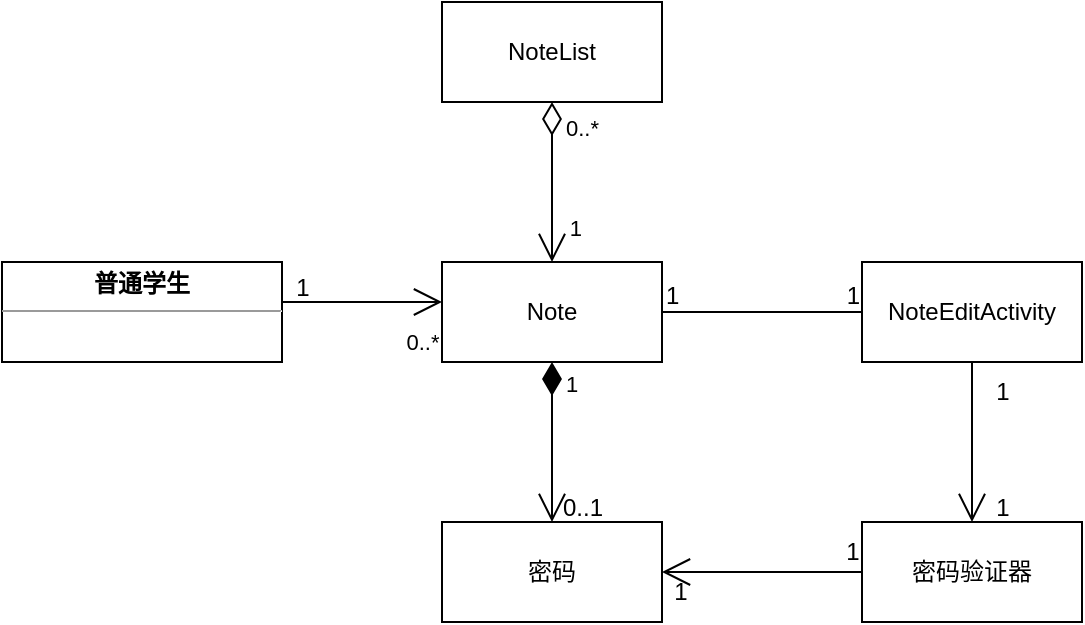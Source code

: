 <mxfile version="22.1.2" type="device">
  <diagram name="第 1 页" id="pmZ90k-mxVt8QcWUuhTm">
    <mxGraphModel dx="1382" dy="723" grid="1" gridSize="10" guides="1" tooltips="1" connect="1" arrows="1" fold="1" page="1" pageScale="1" pageWidth="827" pageHeight="1169" math="0" shadow="0">
      <root>
        <mxCell id="0" />
        <mxCell id="1" parent="0" />
        <mxCell id="Y7_cdsOSr1I6RBGQFW6j-1" value="&lt;p style=&quot;margin:0px;margin-top:4px;text-align:center;&quot;&gt;&lt;b&gt;普通学生&lt;/b&gt;&lt;/p&gt;&lt;hr size=&quot;1&quot;&gt;&lt;div style=&quot;height:2px;&quot;&gt;&lt;/div&gt;" style="verticalAlign=top;align=left;overflow=fill;fontSize=12;fontFamily=Helvetica;html=1;whiteSpace=wrap;" parent="1" vertex="1">
          <mxGeometry x="60" y="340" width="140" height="50" as="geometry" />
        </mxCell>
        <mxCell id="Y7_cdsOSr1I6RBGQFW6j-3" value="" style="endArrow=open;endFill=1;endSize=12;html=1;rounded=0;" parent="1" edge="1">
          <mxGeometry width="160" relative="1" as="geometry">
            <mxPoint x="200" y="360" as="sourcePoint" />
            <mxPoint x="280" y="360" as="targetPoint" />
          </mxGeometry>
        </mxCell>
        <mxCell id="Y7_cdsOSr1I6RBGQFW6j-11" value="0..*" style="edgeLabel;html=1;align=center;verticalAlign=middle;resizable=0;points=[];" parent="Y7_cdsOSr1I6RBGQFW6j-3" vertex="1" connectable="0">
          <mxGeometry x="0.906" y="-6" relative="1" as="geometry">
            <mxPoint x="-6" y="14" as="offset" />
          </mxGeometry>
        </mxCell>
        <mxCell id="Y7_cdsOSr1I6RBGQFW6j-4" value="Note" style="html=1;whiteSpace=wrap;" parent="1" vertex="1">
          <mxGeometry x="280" y="340" width="110" height="50" as="geometry" />
        </mxCell>
        <mxCell id="Y7_cdsOSr1I6RBGQFW6j-5" value="NoteList" style="html=1;whiteSpace=wrap;" parent="1" vertex="1">
          <mxGeometry x="280" y="210" width="110" height="50" as="geometry" />
        </mxCell>
        <mxCell id="Y7_cdsOSr1I6RBGQFW6j-6" value="" style="endArrow=open;html=1;endSize=12;startArrow=diamondThin;startSize=14;startFill=0;edgeStyle=orthogonalEdgeStyle;rounded=0;exitX=0.5;exitY=1;exitDx=0;exitDy=0;entryX=0.5;entryY=0;entryDx=0;entryDy=0;" parent="1" source="Y7_cdsOSr1I6RBGQFW6j-5" target="Y7_cdsOSr1I6RBGQFW6j-4" edge="1">
          <mxGeometry relative="1" as="geometry">
            <mxPoint x="320" y="300" as="sourcePoint" />
            <mxPoint x="480" y="300" as="targetPoint" />
          </mxGeometry>
        </mxCell>
        <mxCell id="Y7_cdsOSr1I6RBGQFW6j-7" value="0..*" style="edgeLabel;resizable=0;html=1;align=left;verticalAlign=top;" parent="Y7_cdsOSr1I6RBGQFW6j-6" connectable="0" vertex="1">
          <mxGeometry x="-1" relative="1" as="geometry">
            <mxPoint x="5" as="offset" />
          </mxGeometry>
        </mxCell>
        <mxCell id="Y7_cdsOSr1I6RBGQFW6j-8" value="1" style="edgeLabel;resizable=0;html=1;align=right;verticalAlign=top;" parent="Y7_cdsOSr1I6RBGQFW6j-6" connectable="0" vertex="1">
          <mxGeometry x="1" relative="1" as="geometry">
            <mxPoint x="15" y="-30" as="offset" />
          </mxGeometry>
        </mxCell>
        <mxCell id="Y7_cdsOSr1I6RBGQFW6j-10" value="1" style="text;html=1;align=center;verticalAlign=middle;resizable=0;points=[];autosize=1;strokeColor=none;fillColor=none;" parent="1" vertex="1">
          <mxGeometry x="195" y="338" width="30" height="30" as="geometry" />
        </mxCell>
        <mxCell id="Y7_cdsOSr1I6RBGQFW6j-12" value="NoteEditActivity" style="html=1;whiteSpace=wrap;" parent="1" vertex="1">
          <mxGeometry x="490" y="340" width="110" height="50" as="geometry" />
        </mxCell>
        <mxCell id="Y7_cdsOSr1I6RBGQFW6j-13" value="" style="endArrow=none;html=1;rounded=0;exitX=1;exitY=0.5;exitDx=0;exitDy=0;" parent="1" source="Y7_cdsOSr1I6RBGQFW6j-4" target="Y7_cdsOSr1I6RBGQFW6j-12" edge="1">
          <mxGeometry relative="1" as="geometry">
            <mxPoint x="330" y="490" as="sourcePoint" />
            <mxPoint x="490" y="490" as="targetPoint" />
          </mxGeometry>
        </mxCell>
        <mxCell id="Y7_cdsOSr1I6RBGQFW6j-14" value="1" style="resizable=0;html=1;whiteSpace=wrap;align=left;verticalAlign=bottom;" parent="Y7_cdsOSr1I6RBGQFW6j-13" connectable="0" vertex="1">
          <mxGeometry x="-1" relative="1" as="geometry" />
        </mxCell>
        <mxCell id="Y7_cdsOSr1I6RBGQFW6j-15" value="1" style="resizable=0;html=1;whiteSpace=wrap;align=right;verticalAlign=bottom;" parent="Y7_cdsOSr1I6RBGQFW6j-13" connectable="0" vertex="1">
          <mxGeometry x="1" relative="1" as="geometry" />
        </mxCell>
        <mxCell id="Y7_cdsOSr1I6RBGQFW6j-16" value="密码验证器" style="html=1;whiteSpace=wrap;" parent="1" vertex="1">
          <mxGeometry x="490" y="470" width="110" height="50" as="geometry" />
        </mxCell>
        <mxCell id="Y7_cdsOSr1I6RBGQFW6j-21" value="" style="endArrow=open;endFill=1;endSize=12;html=1;rounded=0;exitX=0.5;exitY=1;exitDx=0;exitDy=0;" parent="1" source="Y7_cdsOSr1I6RBGQFW6j-12" target="Y7_cdsOSr1I6RBGQFW6j-16" edge="1">
          <mxGeometry width="160" relative="1" as="geometry">
            <mxPoint x="530" y="440" as="sourcePoint" />
            <mxPoint x="480" y="440" as="targetPoint" />
          </mxGeometry>
        </mxCell>
        <mxCell id="Y7_cdsOSr1I6RBGQFW6j-23" value="1" style="text;html=1;align=center;verticalAlign=middle;resizable=0;points=[];autosize=1;strokeColor=none;fillColor=none;" parent="1" vertex="1">
          <mxGeometry x="545" y="448" width="30" height="30" as="geometry" />
        </mxCell>
        <mxCell id="Y7_cdsOSr1I6RBGQFW6j-24" value="1" style="text;html=1;align=center;verticalAlign=middle;resizable=0;points=[];autosize=1;strokeColor=none;fillColor=none;" parent="1" vertex="1">
          <mxGeometry x="545" y="390" width="30" height="30" as="geometry" />
        </mxCell>
        <mxCell id="Y7_cdsOSr1I6RBGQFW6j-25" value="密码" style="html=1;whiteSpace=wrap;" parent="1" vertex="1">
          <mxGeometry x="280" y="470" width="110" height="50" as="geometry" />
        </mxCell>
        <mxCell id="lUWaX-fEvP7fB0oYJa5X-1" value="1" style="endArrow=open;html=1;endSize=12;startArrow=diamondThin;startSize=14;startFill=1;edgeStyle=orthogonalEdgeStyle;align=left;verticalAlign=bottom;rounded=0;exitX=0.5;exitY=1;exitDx=0;exitDy=0;entryX=0.5;entryY=0;entryDx=0;entryDy=0;" edge="1" parent="1" source="Y7_cdsOSr1I6RBGQFW6j-4" target="Y7_cdsOSr1I6RBGQFW6j-25">
          <mxGeometry x="-0.5" y="5" relative="1" as="geometry">
            <mxPoint x="330" y="440" as="sourcePoint" />
            <mxPoint x="490" y="440" as="targetPoint" />
            <mxPoint as="offset" />
          </mxGeometry>
        </mxCell>
        <mxCell id="lUWaX-fEvP7fB0oYJa5X-2" value="0..1" style="text;html=1;align=center;verticalAlign=middle;resizable=0;points=[];autosize=1;strokeColor=none;fillColor=none;" vertex="1" parent="1">
          <mxGeometry x="330" y="448" width="40" height="30" as="geometry" />
        </mxCell>
        <mxCell id="lUWaX-fEvP7fB0oYJa5X-4" value="" style="endArrow=open;endFill=1;endSize=12;html=1;rounded=0;exitX=0;exitY=0.5;exitDx=0;exitDy=0;entryX=1;entryY=0.5;entryDx=0;entryDy=0;" edge="1" parent="1" source="Y7_cdsOSr1I6RBGQFW6j-16" target="Y7_cdsOSr1I6RBGQFW6j-25">
          <mxGeometry width="160" relative="1" as="geometry">
            <mxPoint x="420" y="540" as="sourcePoint" />
            <mxPoint x="580" y="540" as="targetPoint" />
          </mxGeometry>
        </mxCell>
        <mxCell id="lUWaX-fEvP7fB0oYJa5X-5" value="1" style="text;html=1;align=center;verticalAlign=middle;resizable=0;points=[];autosize=1;strokeColor=none;fillColor=none;" vertex="1" parent="1">
          <mxGeometry x="470" y="470" width="30" height="30" as="geometry" />
        </mxCell>
        <mxCell id="lUWaX-fEvP7fB0oYJa5X-6" value="1" style="text;html=1;align=center;verticalAlign=middle;resizable=0;points=[];autosize=1;strokeColor=none;fillColor=none;" vertex="1" parent="1">
          <mxGeometry x="384" y="490" width="30" height="30" as="geometry" />
        </mxCell>
      </root>
    </mxGraphModel>
  </diagram>
</mxfile>
